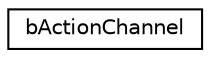 digraph G
{
  edge [fontname="Helvetica",fontsize="10",labelfontname="Helvetica",labelfontsize="10"];
  node [fontname="Helvetica",fontsize="10",shape=record];
  rankdir=LR;
  Node1 [label="bActionChannel",height=0.2,width=0.4,color="black", fillcolor="white", style="filled",URL="$da/d47/structbActionChannel.html"];
}
